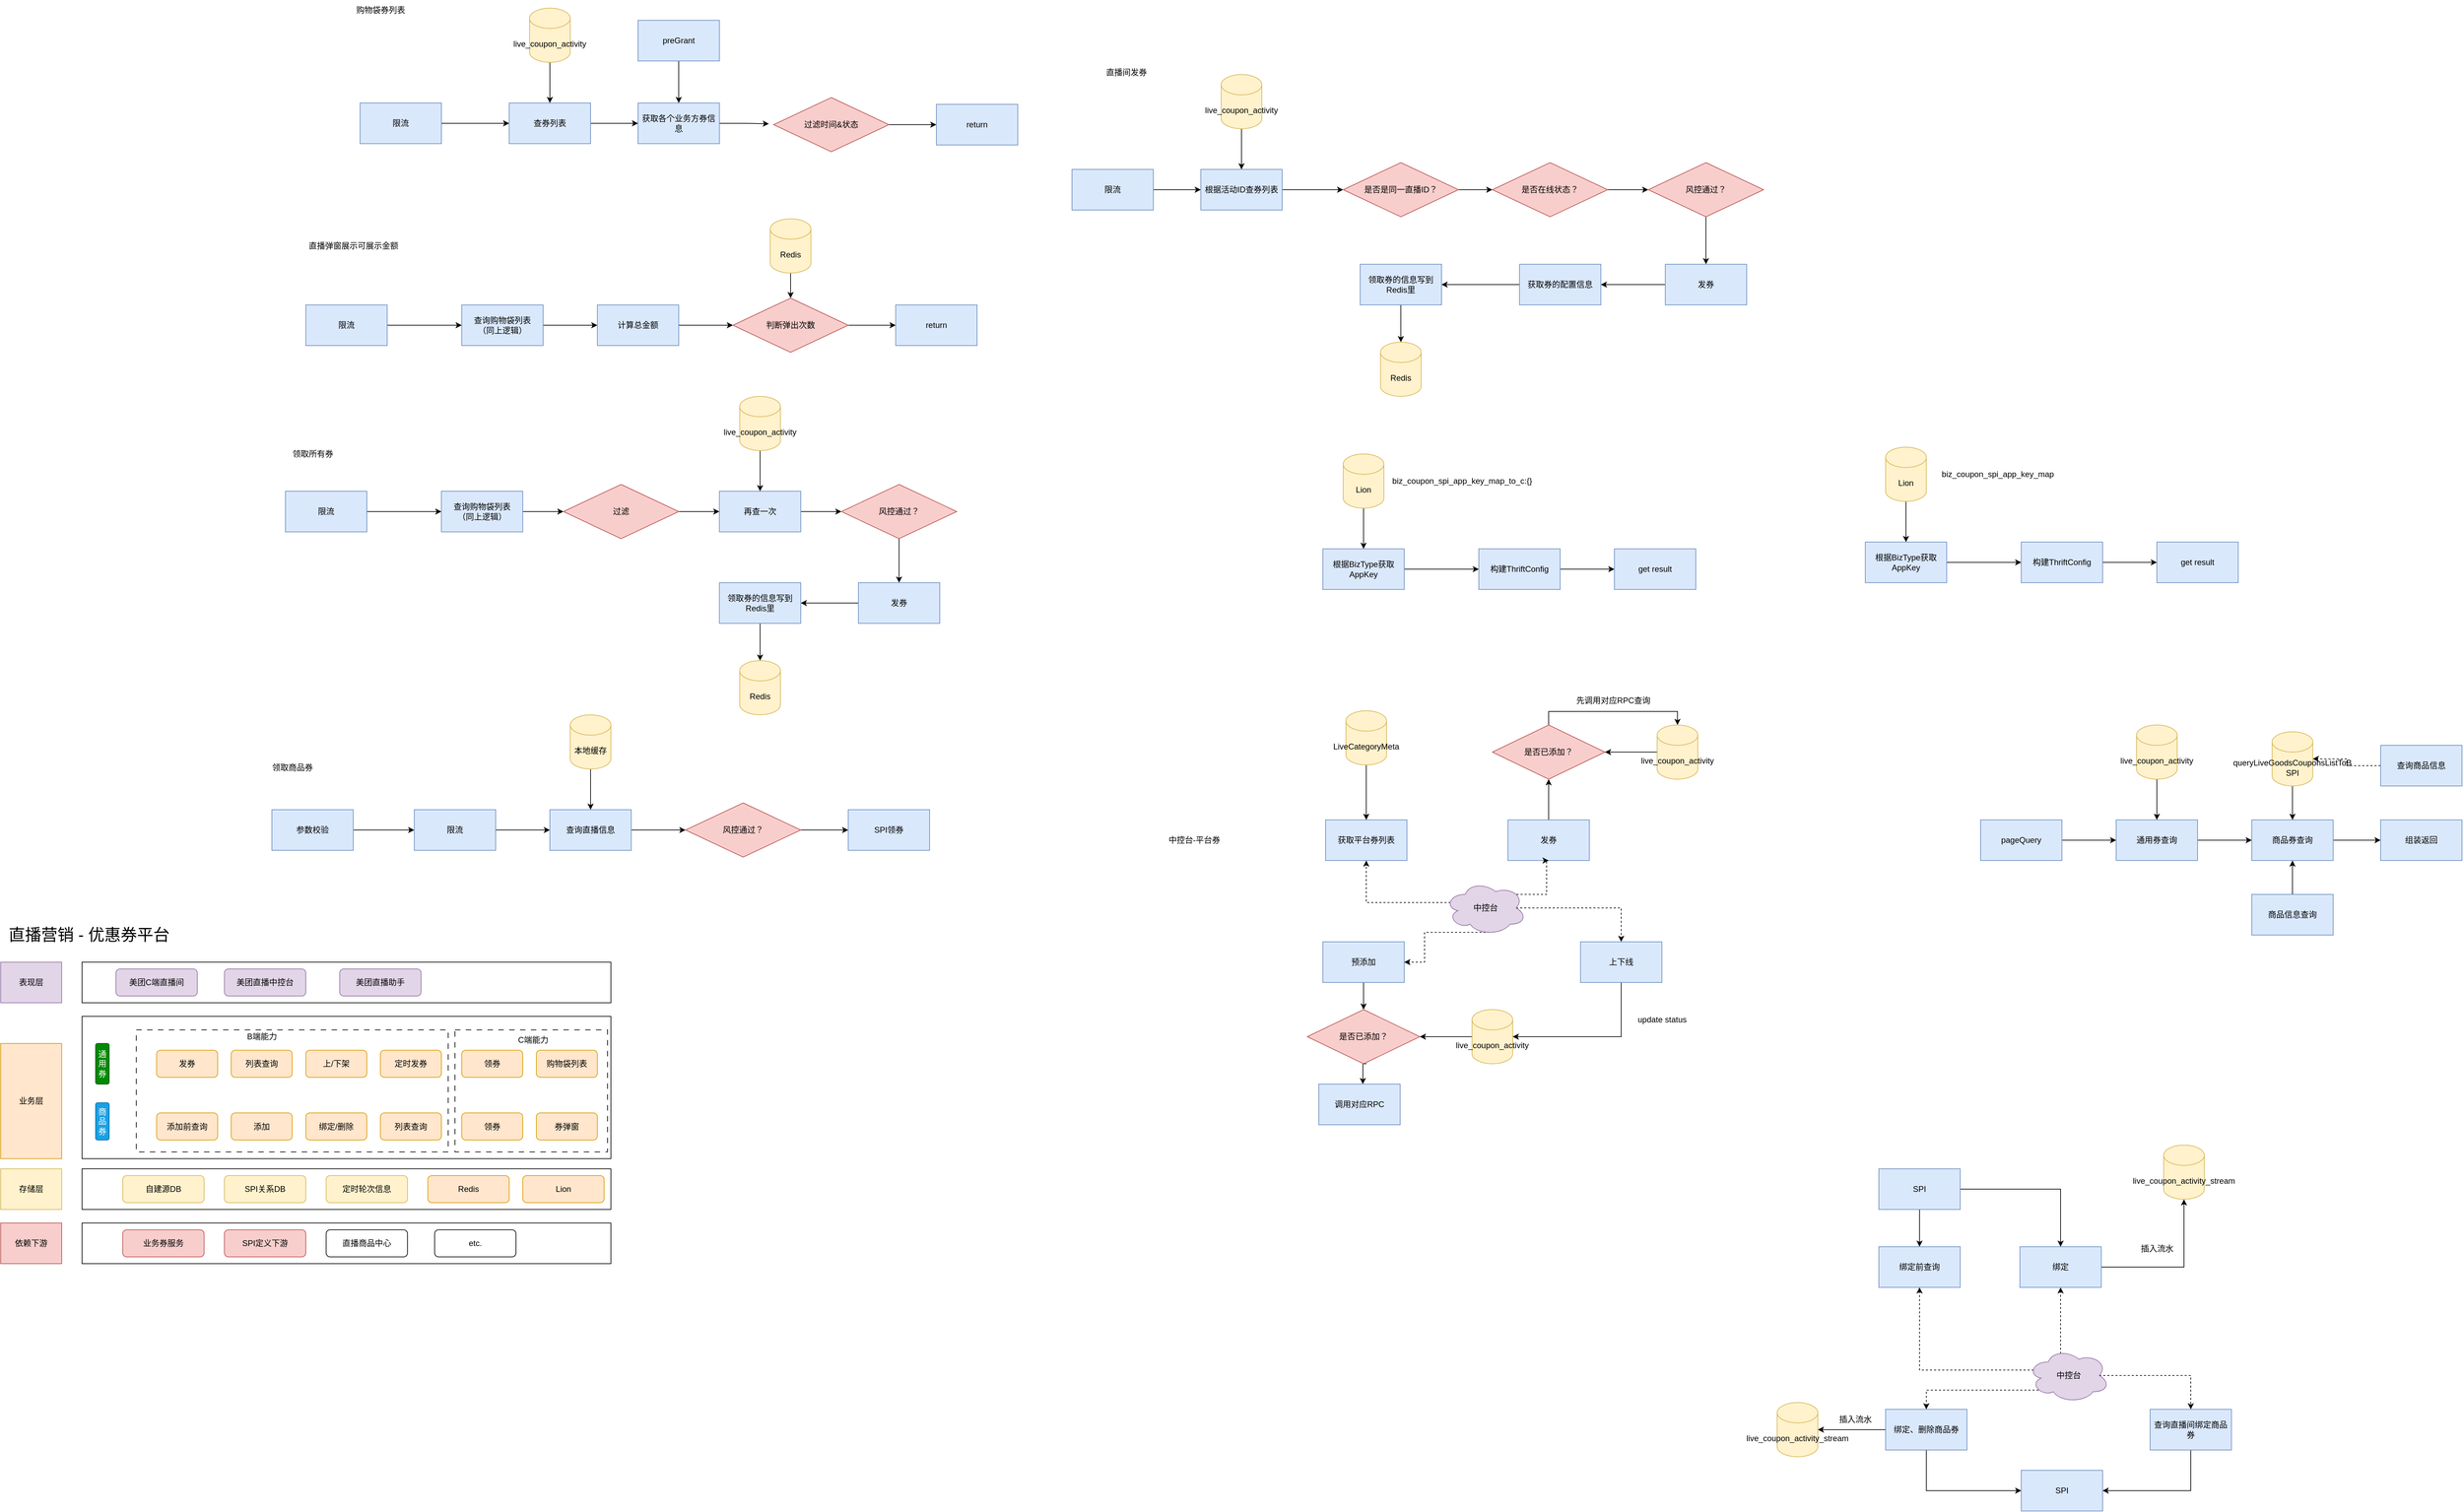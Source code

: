 <mxfile version="21.7.5" type="github">
  <diagram name="第 1 页" id="zgr502I-thZL9eDrCSQo">
    <mxGraphModel dx="3306" dy="830" grid="1" gridSize="10" guides="1" tooltips="1" connect="1" arrows="1" fold="1" page="0" pageScale="1" pageWidth="827" pageHeight="1169" math="0" shadow="0">
      <root>
        <mxCell id="0" />
        <mxCell id="1" parent="0" />
        <mxCell id="zJy86OhnqWDiOwuOmrXa-5" style="edgeStyle=orthogonalEdgeStyle;rounded=0;orthogonalLoop=1;jettySize=auto;html=1;exitX=1;exitY=0.5;exitDx=0;exitDy=0;entryX=0;entryY=0.5;entryDx=0;entryDy=0;" parent="1" source="zJy86OhnqWDiOwuOmrXa-1" target="zJy86OhnqWDiOwuOmrXa-3" edge="1">
          <mxGeometry relative="1" as="geometry" />
        </mxCell>
        <mxCell id="zJy86OhnqWDiOwuOmrXa-1" value="根据活动ID查券列表" style="rounded=0;whiteSpace=wrap;html=1;fillColor=#dae8fc;strokeColor=#6c8ebf;" parent="1" vertex="1">
          <mxGeometry x="110" y="290" width="120" height="60" as="geometry" />
        </mxCell>
        <mxCell id="zJy86OhnqWDiOwuOmrXa-2" value="直播间发券" style="text;html=1;align=center;verticalAlign=middle;resizable=0;points=[];autosize=1;strokeColor=none;fillColor=none;" parent="1" vertex="1">
          <mxGeometry x="-40" y="132" width="80" height="30" as="geometry" />
        </mxCell>
        <mxCell id="zJy86OhnqWDiOwuOmrXa-6" style="edgeStyle=orthogonalEdgeStyle;rounded=0;orthogonalLoop=1;jettySize=auto;html=1;exitX=1;exitY=0.5;exitDx=0;exitDy=0;entryX=0;entryY=0.5;entryDx=0;entryDy=0;" parent="1" source="zJy86OhnqWDiOwuOmrXa-3" target="zJy86OhnqWDiOwuOmrXa-4" edge="1">
          <mxGeometry relative="1" as="geometry" />
        </mxCell>
        <mxCell id="zJy86OhnqWDiOwuOmrXa-3" value="是否是同一直播ID？" style="rhombus;whiteSpace=wrap;html=1;fillColor=#f8cecc;strokeColor=#b85450;" parent="1" vertex="1">
          <mxGeometry x="320" y="280" width="170" height="80" as="geometry" />
        </mxCell>
        <mxCell id="zJy86OhnqWDiOwuOmrXa-8" style="edgeStyle=orthogonalEdgeStyle;rounded=0;orthogonalLoop=1;jettySize=auto;html=1;exitX=1;exitY=0.5;exitDx=0;exitDy=0;entryX=0;entryY=0.5;entryDx=0;entryDy=0;" parent="1" source="zJy86OhnqWDiOwuOmrXa-4" target="zJy86OhnqWDiOwuOmrXa-7" edge="1">
          <mxGeometry relative="1" as="geometry" />
        </mxCell>
        <mxCell id="zJy86OhnqWDiOwuOmrXa-4" value="是否在线状态？" style="rhombus;whiteSpace=wrap;html=1;fillColor=#f8cecc;strokeColor=#b85450;" parent="1" vertex="1">
          <mxGeometry x="540" y="280" width="170" height="80" as="geometry" />
        </mxCell>
        <mxCell id="zJy86OhnqWDiOwuOmrXa-13" style="edgeStyle=orthogonalEdgeStyle;rounded=0;orthogonalLoop=1;jettySize=auto;html=1;exitX=0.5;exitY=1;exitDx=0;exitDy=0;entryX=0.5;entryY=0;entryDx=0;entryDy=0;" parent="1" source="zJy86OhnqWDiOwuOmrXa-7" target="zJy86OhnqWDiOwuOmrXa-11" edge="1">
          <mxGeometry relative="1" as="geometry" />
        </mxCell>
        <mxCell id="zJy86OhnqWDiOwuOmrXa-7" value="风控通过？" style="rhombus;whiteSpace=wrap;html=1;fillColor=#f8cecc;strokeColor=#b85450;" parent="1" vertex="1">
          <mxGeometry x="770" y="280" width="170" height="80" as="geometry" />
        </mxCell>
        <mxCell id="zJy86OhnqWDiOwuOmrXa-10" style="edgeStyle=orthogonalEdgeStyle;rounded=0;orthogonalLoop=1;jettySize=auto;html=1;exitX=0.5;exitY=1;exitDx=0;exitDy=0;exitPerimeter=0;entryX=0.5;entryY=0;entryDx=0;entryDy=0;" parent="1" source="zJy86OhnqWDiOwuOmrXa-9" target="zJy86OhnqWDiOwuOmrXa-1" edge="1">
          <mxGeometry relative="1" as="geometry" />
        </mxCell>
        <mxCell id="zJy86OhnqWDiOwuOmrXa-9" value="live_coupon_activity" style="shape=cylinder3;whiteSpace=wrap;html=1;boundedLbl=1;backgroundOutline=1;size=15;fillColor=#fff2cc;strokeColor=#d6b656;" parent="1" vertex="1">
          <mxGeometry x="140" y="150" width="60" height="80" as="geometry" />
        </mxCell>
        <mxCell id="zJy86OhnqWDiOwuOmrXa-14" style="edgeStyle=orthogonalEdgeStyle;rounded=0;orthogonalLoop=1;jettySize=auto;html=1;exitX=0;exitY=0.5;exitDx=0;exitDy=0;entryX=1;entryY=0.5;entryDx=0;entryDy=0;" parent="1" source="zJy86OhnqWDiOwuOmrXa-11" target="zJy86OhnqWDiOwuOmrXa-12" edge="1">
          <mxGeometry relative="1" as="geometry" />
        </mxCell>
        <mxCell id="zJy86OhnqWDiOwuOmrXa-11" value="发券" style="rounded=0;whiteSpace=wrap;html=1;fillColor=#dae8fc;strokeColor=#6c8ebf;" parent="1" vertex="1">
          <mxGeometry x="795" y="430" width="120" height="60" as="geometry" />
        </mxCell>
        <mxCell id="zJy86OhnqWDiOwuOmrXa-18" style="edgeStyle=orthogonalEdgeStyle;rounded=0;orthogonalLoop=1;jettySize=auto;html=1;exitX=0;exitY=0.5;exitDx=0;exitDy=0;entryX=1;entryY=0.5;entryDx=0;entryDy=0;" parent="1" source="zJy86OhnqWDiOwuOmrXa-12" target="zJy86OhnqWDiOwuOmrXa-15" edge="1">
          <mxGeometry relative="1" as="geometry" />
        </mxCell>
        <mxCell id="zJy86OhnqWDiOwuOmrXa-12" value="获取券的配置信息" style="rounded=0;whiteSpace=wrap;html=1;fillColor=#dae8fc;strokeColor=#6c8ebf;" parent="1" vertex="1">
          <mxGeometry x="580" y="430" width="120" height="60" as="geometry" />
        </mxCell>
        <mxCell id="zJy86OhnqWDiOwuOmrXa-17" style="edgeStyle=orthogonalEdgeStyle;rounded=0;orthogonalLoop=1;jettySize=auto;html=1;exitX=0.5;exitY=1;exitDx=0;exitDy=0;entryX=0.5;entryY=0;entryDx=0;entryDy=0;entryPerimeter=0;" parent="1" source="zJy86OhnqWDiOwuOmrXa-15" target="zJy86OhnqWDiOwuOmrXa-16" edge="1">
          <mxGeometry relative="1" as="geometry" />
        </mxCell>
        <mxCell id="zJy86OhnqWDiOwuOmrXa-15" value="领取券的信息写到Redis里" style="rounded=0;whiteSpace=wrap;html=1;fillColor=#dae8fc;strokeColor=#6c8ebf;" parent="1" vertex="1">
          <mxGeometry x="345" y="430" width="120" height="60" as="geometry" />
        </mxCell>
        <mxCell id="zJy86OhnqWDiOwuOmrXa-16" value="Redis" style="shape=cylinder3;whiteSpace=wrap;html=1;boundedLbl=1;backgroundOutline=1;size=15;fillColor=#fff2cc;strokeColor=#d6b656;" parent="1" vertex="1">
          <mxGeometry x="375" y="545" width="60" height="80" as="geometry" />
        </mxCell>
        <mxCell id="P3cI4czv0VAM7IYChO-c-7" style="edgeStyle=orthogonalEdgeStyle;rounded=0;orthogonalLoop=1;jettySize=auto;html=1;exitX=1;exitY=0.5;exitDx=0;exitDy=0;entryX=0;entryY=0.5;entryDx=0;entryDy=0;" parent="1" source="P3cI4czv0VAM7IYChO-c-1" target="P3cI4czv0VAM7IYChO-c-6" edge="1">
          <mxGeometry relative="1" as="geometry" />
        </mxCell>
        <mxCell id="P3cI4czv0VAM7IYChO-c-1" value="根据BizType获取AppKey" style="rounded=0;whiteSpace=wrap;html=1;fillColor=#dae8fc;strokeColor=#6c8ebf;" parent="1" vertex="1">
          <mxGeometry x="290" y="850" width="120" height="60" as="geometry" />
        </mxCell>
        <mxCell id="P3cI4czv0VAM7IYChO-c-5" style="edgeStyle=orthogonalEdgeStyle;rounded=0;orthogonalLoop=1;jettySize=auto;html=1;exitX=0.5;exitY=1;exitDx=0;exitDy=0;exitPerimeter=0;entryX=0.5;entryY=0;entryDx=0;entryDy=0;" parent="1" source="P3cI4czv0VAM7IYChO-c-2" target="P3cI4czv0VAM7IYChO-c-1" edge="1">
          <mxGeometry relative="1" as="geometry" />
        </mxCell>
        <mxCell id="P3cI4czv0VAM7IYChO-c-2" value="Lion" style="shape=cylinder3;whiteSpace=wrap;html=1;boundedLbl=1;backgroundOutline=1;size=15;fillColor=#fff2cc;strokeColor=#d6b656;" parent="1" vertex="1">
          <mxGeometry x="320" y="710" width="60" height="80" as="geometry" />
        </mxCell>
        <mxCell id="P3cI4czv0VAM7IYChO-c-4" value="biz_coupon_spi_app_key_map_to_c:{}" style="text;html=1;align=center;verticalAlign=middle;resizable=0;points=[];autosize=1;strokeColor=none;fillColor=none;" parent="1" vertex="1">
          <mxGeometry x="380" y="735" width="230" height="30" as="geometry" />
        </mxCell>
        <mxCell id="P3cI4czv0VAM7IYChO-c-9" style="edgeStyle=orthogonalEdgeStyle;rounded=0;orthogonalLoop=1;jettySize=auto;html=1;exitX=1;exitY=0.5;exitDx=0;exitDy=0;entryX=0;entryY=0.5;entryDx=0;entryDy=0;" parent="1" source="P3cI4czv0VAM7IYChO-c-6" target="P3cI4czv0VAM7IYChO-c-8" edge="1">
          <mxGeometry relative="1" as="geometry" />
        </mxCell>
        <mxCell id="P3cI4czv0VAM7IYChO-c-6" value="构建ThriftConfig" style="rounded=0;whiteSpace=wrap;html=1;fillColor=#dae8fc;strokeColor=#6c8ebf;" parent="1" vertex="1">
          <mxGeometry x="520" y="850" width="120" height="60" as="geometry" />
        </mxCell>
        <mxCell id="P3cI4czv0VAM7IYChO-c-8" value="get result" style="rounded=0;whiteSpace=wrap;html=1;fillColor=#dae8fc;strokeColor=#6c8ebf;" parent="1" vertex="1">
          <mxGeometry x="720" y="850" width="120" height="60" as="geometry" />
        </mxCell>
        <mxCell id="P3cI4czv0VAM7IYChO-c-10" style="edgeStyle=orthogonalEdgeStyle;rounded=0;orthogonalLoop=1;jettySize=auto;html=1;exitX=1;exitY=0.5;exitDx=0;exitDy=0;entryX=0;entryY=0.5;entryDx=0;entryDy=0;" parent="1" source="P3cI4czv0VAM7IYChO-c-11" target="P3cI4czv0VAM7IYChO-c-16" edge="1">
          <mxGeometry relative="1" as="geometry" />
        </mxCell>
        <mxCell id="P3cI4czv0VAM7IYChO-c-11" value="根据BizType获取AppKey" style="rounded=0;whiteSpace=wrap;html=1;fillColor=#dae8fc;strokeColor=#6c8ebf;" parent="1" vertex="1">
          <mxGeometry x="1090" y="840" width="120" height="60" as="geometry" />
        </mxCell>
        <mxCell id="P3cI4czv0VAM7IYChO-c-12" style="edgeStyle=orthogonalEdgeStyle;rounded=0;orthogonalLoop=1;jettySize=auto;html=1;exitX=0.5;exitY=1;exitDx=0;exitDy=0;exitPerimeter=0;entryX=0.5;entryY=0;entryDx=0;entryDy=0;" parent="1" source="P3cI4czv0VAM7IYChO-c-13" target="P3cI4czv0VAM7IYChO-c-11" edge="1">
          <mxGeometry relative="1" as="geometry" />
        </mxCell>
        <mxCell id="P3cI4czv0VAM7IYChO-c-13" value="Lion" style="shape=cylinder3;whiteSpace=wrap;html=1;boundedLbl=1;backgroundOutline=1;size=15;fillColor=#fff2cc;strokeColor=#d6b656;" parent="1" vertex="1">
          <mxGeometry x="1120" y="700" width="60" height="80" as="geometry" />
        </mxCell>
        <mxCell id="P3cI4czv0VAM7IYChO-c-14" value="biz_coupon_spi_app_key_map" style="text;html=1;align=center;verticalAlign=middle;resizable=0;points=[];autosize=1;strokeColor=none;fillColor=none;" parent="1" vertex="1">
          <mxGeometry x="1190" y="725" width="190" height="30" as="geometry" />
        </mxCell>
        <mxCell id="P3cI4czv0VAM7IYChO-c-15" style="edgeStyle=orthogonalEdgeStyle;rounded=0;orthogonalLoop=1;jettySize=auto;html=1;exitX=1;exitY=0.5;exitDx=0;exitDy=0;entryX=0;entryY=0.5;entryDx=0;entryDy=0;" parent="1" source="P3cI4czv0VAM7IYChO-c-16" target="P3cI4czv0VAM7IYChO-c-17" edge="1">
          <mxGeometry relative="1" as="geometry" />
        </mxCell>
        <mxCell id="P3cI4czv0VAM7IYChO-c-16" value="构建ThriftConfig" style="rounded=0;whiteSpace=wrap;html=1;fillColor=#dae8fc;strokeColor=#6c8ebf;" parent="1" vertex="1">
          <mxGeometry x="1320" y="840" width="120" height="60" as="geometry" />
        </mxCell>
        <mxCell id="P3cI4czv0VAM7IYChO-c-17" value="get result" style="rounded=0;whiteSpace=wrap;html=1;fillColor=#dae8fc;strokeColor=#6c8ebf;" parent="1" vertex="1">
          <mxGeometry x="1520" y="840" width="120" height="60" as="geometry" />
        </mxCell>
        <mxCell id="P3cI4czv0VAM7IYChO-c-18" value="中控台-平台券" style="text;html=1;align=center;verticalAlign=middle;resizable=0;points=[];autosize=1;strokeColor=none;fillColor=none;" parent="1" vertex="1">
          <mxGeometry x="50" y="1265" width="100" height="30" as="geometry" />
        </mxCell>
        <mxCell id="P3cI4czv0VAM7IYChO-c-19" value="获取平台券列表" style="rounded=0;whiteSpace=wrap;html=1;fillColor=#dae8fc;strokeColor=#6c8ebf;" parent="1" vertex="1">
          <mxGeometry x="294" y="1250" width="120" height="60" as="geometry" />
        </mxCell>
        <mxCell id="P3cI4czv0VAM7IYChO-c-21" style="edgeStyle=orthogonalEdgeStyle;rounded=0;orthogonalLoop=1;jettySize=auto;html=1;exitX=0.5;exitY=1;exitDx=0;exitDy=0;exitPerimeter=0;entryX=0.5;entryY=0;entryDx=0;entryDy=0;" parent="1" source="P3cI4czv0VAM7IYChO-c-20" target="P3cI4czv0VAM7IYChO-c-19" edge="1">
          <mxGeometry relative="1" as="geometry" />
        </mxCell>
        <mxCell id="P3cI4czv0VAM7IYChO-c-20" value="LiveCategoryMeta" style="shape=cylinder3;whiteSpace=wrap;html=1;boundedLbl=1;backgroundOutline=1;size=15;fillColor=#fff2cc;strokeColor=#d6b656;" parent="1" vertex="1">
          <mxGeometry x="324" y="1089" width="60" height="80" as="geometry" />
        </mxCell>
        <mxCell id="P3cI4czv0VAM7IYChO-c-26" style="edgeStyle=orthogonalEdgeStyle;rounded=0;orthogonalLoop=1;jettySize=auto;html=1;exitX=0.5;exitY=1;exitDx=0;exitDy=0;entryX=0.5;entryY=0;entryDx=0;entryDy=0;" parent="1" source="P3cI4czv0VAM7IYChO-c-22" target="P3cI4czv0VAM7IYChO-c-25" edge="1">
          <mxGeometry relative="1" as="geometry" />
        </mxCell>
        <mxCell id="P3cI4czv0VAM7IYChO-c-22" value="预添加" style="rounded=0;whiteSpace=wrap;html=1;fillColor=#dae8fc;strokeColor=#6c8ebf;" parent="1" vertex="1">
          <mxGeometry x="290" y="1430" width="120" height="60" as="geometry" />
        </mxCell>
        <mxCell id="P3cI4czv0VAM7IYChO-c-27" style="edgeStyle=orthogonalEdgeStyle;rounded=0;orthogonalLoop=1;jettySize=auto;html=1;exitX=0.5;exitY=1;exitDx=0;exitDy=0;entryX=0.5;entryY=0;entryDx=0;entryDy=0;entryPerimeter=0;" parent="1" edge="1">
          <mxGeometry relative="1" as="geometry">
            <mxPoint x="354" y="1610" as="sourcePoint" />
            <mxPoint x="349" y="1640" as="targetPoint" />
          </mxGeometry>
        </mxCell>
        <mxCell id="P3cI4czv0VAM7IYChO-c-25" value="是否已添加？" style="rhombus;whiteSpace=wrap;html=1;fillColor=#f8cecc;strokeColor=#b85450;" parent="1" vertex="1">
          <mxGeometry x="267" y="1530" width="166" height="80" as="geometry" />
        </mxCell>
        <mxCell id="P3cI4czv0VAM7IYChO-c-29" style="edgeStyle=orthogonalEdgeStyle;rounded=0;orthogonalLoop=1;jettySize=auto;html=1;exitX=0;exitY=0.5;exitDx=0;exitDy=0;exitPerimeter=0;entryX=1;entryY=0.5;entryDx=0;entryDy=0;" parent="1" source="P3cI4czv0VAM7IYChO-c-28" target="P3cI4czv0VAM7IYChO-c-25" edge="1">
          <mxGeometry relative="1" as="geometry" />
        </mxCell>
        <mxCell id="P3cI4czv0VAM7IYChO-c-28" value="live_coupon_activity" style="shape=cylinder3;whiteSpace=wrap;html=1;boundedLbl=1;backgroundOutline=1;size=15;fillColor=#fff2cc;strokeColor=#d6b656;" parent="1" vertex="1">
          <mxGeometry x="510" y="1530" width="60" height="80" as="geometry" />
        </mxCell>
        <mxCell id="P3cI4czv0VAM7IYChO-c-30" value="调用对应RPC" style="rounded=0;whiteSpace=wrap;html=1;fillColor=#dae8fc;strokeColor=#6c8ebf;" parent="1" vertex="1">
          <mxGeometry x="284" y="1640" width="120" height="60" as="geometry" />
        </mxCell>
        <mxCell id="P3cI4czv0VAM7IYChO-c-35" style="edgeStyle=orthogonalEdgeStyle;rounded=0;orthogonalLoop=1;jettySize=auto;html=1;exitX=0.5;exitY=0;exitDx=0;exitDy=0;entryX=0.5;entryY=1;entryDx=0;entryDy=0;" parent="1" source="P3cI4czv0VAM7IYChO-c-31" target="P3cI4czv0VAM7IYChO-c-32" edge="1">
          <mxGeometry relative="1" as="geometry" />
        </mxCell>
        <mxCell id="P3cI4czv0VAM7IYChO-c-31" value="发券" style="rounded=0;whiteSpace=wrap;html=1;fillColor=#dae8fc;strokeColor=#6c8ebf;" parent="1" vertex="1">
          <mxGeometry x="563" y="1250" width="120" height="60" as="geometry" />
        </mxCell>
        <mxCell id="P3cI4czv0VAM7IYChO-c-36" style="edgeStyle=orthogonalEdgeStyle;rounded=0;orthogonalLoop=1;jettySize=auto;html=1;exitX=0.5;exitY=0;exitDx=0;exitDy=0;entryX=0.5;entryY=0;entryDx=0;entryDy=0;entryPerimeter=0;" parent="1" source="P3cI4czv0VAM7IYChO-c-32" target="P3cI4czv0VAM7IYChO-c-33" edge="1">
          <mxGeometry relative="1" as="geometry" />
        </mxCell>
        <mxCell id="P3cI4czv0VAM7IYChO-c-32" value="是否已添加？" style="rhombus;whiteSpace=wrap;html=1;fillColor=#f8cecc;strokeColor=#b85450;" parent="1" vertex="1">
          <mxGeometry x="540" y="1110" width="166" height="80" as="geometry" />
        </mxCell>
        <mxCell id="P3cI4czv0VAM7IYChO-c-34" style="edgeStyle=orthogonalEdgeStyle;rounded=0;orthogonalLoop=1;jettySize=auto;html=1;exitX=0;exitY=0.5;exitDx=0;exitDy=0;exitPerimeter=0;entryX=1;entryY=0.5;entryDx=0;entryDy=0;" parent="1" source="P3cI4czv0VAM7IYChO-c-33" target="P3cI4czv0VAM7IYChO-c-32" edge="1">
          <mxGeometry relative="1" as="geometry">
            <mxPoint x="723" y="1150" as="targetPoint" />
          </mxGeometry>
        </mxCell>
        <mxCell id="P3cI4czv0VAM7IYChO-c-33" value="live_coupon_activity" style="shape=cylinder3;whiteSpace=wrap;html=1;boundedLbl=1;backgroundOutline=1;size=15;fillColor=#fff2cc;strokeColor=#d6b656;" parent="1" vertex="1">
          <mxGeometry x="783" y="1110" width="60" height="80" as="geometry" />
        </mxCell>
        <mxCell id="P3cI4czv0VAM7IYChO-c-37" value="先调用对应RPC查询" style="text;html=1;align=center;verticalAlign=middle;resizable=0;points=[];autosize=1;strokeColor=none;fillColor=none;" parent="1" vertex="1">
          <mxGeometry x="653" y="1059" width="130" height="30" as="geometry" />
        </mxCell>
        <mxCell id="P3cI4czv0VAM7IYChO-c-39" style="edgeStyle=orthogonalEdgeStyle;rounded=0;orthogonalLoop=1;jettySize=auto;html=1;exitX=0.5;exitY=1;exitDx=0;exitDy=0;entryX=1;entryY=0.5;entryDx=0;entryDy=0;entryPerimeter=0;" parent="1" source="P3cI4czv0VAM7IYChO-c-38" target="P3cI4czv0VAM7IYChO-c-28" edge="1">
          <mxGeometry relative="1" as="geometry" />
        </mxCell>
        <mxCell id="P3cI4czv0VAM7IYChO-c-38" value="上下线" style="rounded=0;whiteSpace=wrap;html=1;fillColor=#dae8fc;strokeColor=#6c8ebf;" parent="1" vertex="1">
          <mxGeometry x="670" y="1430" width="120" height="60" as="geometry" />
        </mxCell>
        <mxCell id="P3cI4czv0VAM7IYChO-c-40" value="update status" style="text;html=1;align=center;verticalAlign=middle;resizable=0;points=[];autosize=1;strokeColor=none;fillColor=none;" parent="1" vertex="1">
          <mxGeometry x="740" y="1530" width="100" height="30" as="geometry" />
        </mxCell>
        <mxCell id="P3cI4czv0VAM7IYChO-c-43" style="edgeStyle=orthogonalEdgeStyle;rounded=0;orthogonalLoop=1;jettySize=auto;html=1;exitX=0.07;exitY=0.4;exitDx=0;exitDy=0;exitPerimeter=0;entryX=0.5;entryY=1;entryDx=0;entryDy=0;dashed=1;" parent="1" source="P3cI4czv0VAM7IYChO-c-42" target="P3cI4czv0VAM7IYChO-c-19" edge="1">
          <mxGeometry relative="1" as="geometry" />
        </mxCell>
        <mxCell id="P3cI4czv0VAM7IYChO-c-44" style="edgeStyle=orthogonalEdgeStyle;rounded=0;orthogonalLoop=1;jettySize=auto;html=1;exitX=0.55;exitY=0.95;exitDx=0;exitDy=0;exitPerimeter=0;entryX=1;entryY=0.5;entryDx=0;entryDy=0;dashed=1;" parent="1" source="P3cI4czv0VAM7IYChO-c-42" target="P3cI4czv0VAM7IYChO-c-22" edge="1">
          <mxGeometry relative="1" as="geometry" />
        </mxCell>
        <mxCell id="P3cI4czv0VAM7IYChO-c-45" style="edgeStyle=orthogonalEdgeStyle;rounded=0;orthogonalLoop=1;jettySize=auto;html=1;exitX=0.88;exitY=0.25;exitDx=0;exitDy=0;exitPerimeter=0;dashed=1;entryX=0.5;entryY=1;entryDx=0;entryDy=0;" parent="1" source="P3cI4czv0VAM7IYChO-c-42" target="P3cI4czv0VAM7IYChO-c-31" edge="1">
          <mxGeometry relative="1" as="geometry">
            <mxPoint x="610" y="1320" as="targetPoint" />
            <Array as="points">
              <mxPoint x="620" y="1360" />
              <mxPoint x="620" y="1310" />
            </Array>
          </mxGeometry>
        </mxCell>
        <mxCell id="P3cI4czv0VAM7IYChO-c-46" style="edgeStyle=orthogonalEdgeStyle;rounded=0;orthogonalLoop=1;jettySize=auto;html=1;exitX=0.875;exitY=0.5;exitDx=0;exitDy=0;exitPerimeter=0;entryX=0.5;entryY=0;entryDx=0;entryDy=0;dashed=1;" parent="1" source="P3cI4czv0VAM7IYChO-c-42" target="P3cI4czv0VAM7IYChO-c-38" edge="1">
          <mxGeometry relative="1" as="geometry" />
        </mxCell>
        <mxCell id="P3cI4czv0VAM7IYChO-c-42" value="中控台" style="ellipse;shape=cloud;whiteSpace=wrap;html=1;fillColor=#e1d5e7;strokeColor=#9673a6;" parent="1" vertex="1">
          <mxGeometry x="470" y="1340" width="120" height="80" as="geometry" />
        </mxCell>
        <mxCell id="P3cI4czv0VAM7IYChO-c-51" style="edgeStyle=orthogonalEdgeStyle;rounded=0;orthogonalLoop=1;jettySize=auto;html=1;exitX=1;exitY=0.5;exitDx=0;exitDy=0;entryX=0;entryY=0.5;entryDx=0;entryDy=0;" parent="1" source="P3cI4czv0VAM7IYChO-c-47" target="P3cI4czv0VAM7IYChO-c-48" edge="1">
          <mxGeometry relative="1" as="geometry" />
        </mxCell>
        <mxCell id="P3cI4czv0VAM7IYChO-c-47" value="pageQuery" style="rounded=0;whiteSpace=wrap;html=1;fillColor=#dae8fc;strokeColor=#6c8ebf;" parent="1" vertex="1">
          <mxGeometry x="1260" y="1250" width="120" height="60" as="geometry" />
        </mxCell>
        <mxCell id="P3cI4czv0VAM7IYChO-c-53" style="edgeStyle=orthogonalEdgeStyle;rounded=0;orthogonalLoop=1;jettySize=auto;html=1;exitX=1;exitY=0.5;exitDx=0;exitDy=0;entryX=0;entryY=0.5;entryDx=0;entryDy=0;" parent="1" source="P3cI4czv0VAM7IYChO-c-48" target="P3cI4czv0VAM7IYChO-c-52" edge="1">
          <mxGeometry relative="1" as="geometry" />
        </mxCell>
        <mxCell id="P3cI4czv0VAM7IYChO-c-48" value="通用券查询" style="rounded=0;whiteSpace=wrap;html=1;fillColor=#dae8fc;strokeColor=#6c8ebf;" parent="1" vertex="1">
          <mxGeometry x="1460" y="1250" width="120" height="60" as="geometry" />
        </mxCell>
        <mxCell id="P3cI4czv0VAM7IYChO-c-50" style="edgeStyle=orthogonalEdgeStyle;rounded=0;orthogonalLoop=1;jettySize=auto;html=1;exitX=0.5;exitY=1;exitDx=0;exitDy=0;exitPerimeter=0;entryX=0.5;entryY=0;entryDx=0;entryDy=0;" parent="1" source="P3cI4czv0VAM7IYChO-c-49" target="P3cI4czv0VAM7IYChO-c-48" edge="1">
          <mxGeometry relative="1" as="geometry" />
        </mxCell>
        <mxCell id="P3cI4czv0VAM7IYChO-c-49" value="live_coupon_activity" style="shape=cylinder3;whiteSpace=wrap;html=1;boundedLbl=1;backgroundOutline=1;size=15;fillColor=#fff2cc;strokeColor=#d6b656;" parent="1" vertex="1">
          <mxGeometry x="1490" y="1110" width="60" height="80" as="geometry" />
        </mxCell>
        <mxCell id="P3cI4czv0VAM7IYChO-c-57" style="edgeStyle=orthogonalEdgeStyle;rounded=0;orthogonalLoop=1;jettySize=auto;html=1;exitX=1;exitY=0.5;exitDx=0;exitDy=0;entryX=0;entryY=0.5;entryDx=0;entryDy=0;" parent="1" source="P3cI4czv0VAM7IYChO-c-52" target="P3cI4czv0VAM7IYChO-c-56" edge="1">
          <mxGeometry relative="1" as="geometry" />
        </mxCell>
        <mxCell id="P3cI4czv0VAM7IYChO-c-52" value="商品券查询" style="rounded=0;whiteSpace=wrap;html=1;fillColor=#dae8fc;strokeColor=#6c8ebf;" parent="1" vertex="1">
          <mxGeometry x="1660" y="1250" width="120" height="60" as="geometry" />
        </mxCell>
        <mxCell id="P3cI4czv0VAM7IYChO-c-55" style="edgeStyle=orthogonalEdgeStyle;rounded=0;orthogonalLoop=1;jettySize=auto;html=1;exitX=0.5;exitY=1;exitDx=0;exitDy=0;exitPerimeter=0;entryX=0.5;entryY=0;entryDx=0;entryDy=0;" parent="1" source="P3cI4czv0VAM7IYChO-c-54" target="P3cI4czv0VAM7IYChO-c-52" edge="1">
          <mxGeometry relative="1" as="geometry" />
        </mxCell>
        <mxCell id="P3cI4czv0VAM7IYChO-c-54" value="queryLiveGoodsCouponsListToB&lt;br&gt;SPI" style="shape=cylinder3;whiteSpace=wrap;html=1;boundedLbl=1;backgroundOutline=1;size=15;fillColor=#fff2cc;strokeColor=#d6b656;" parent="1" vertex="1">
          <mxGeometry x="1690" y="1120" width="60" height="80" as="geometry" />
        </mxCell>
        <mxCell id="P3cI4czv0VAM7IYChO-c-56" value="组装返回" style="rounded=0;whiteSpace=wrap;html=1;fillColor=#dae8fc;strokeColor=#6c8ebf;" parent="1" vertex="1">
          <mxGeometry x="1850" y="1250" width="120" height="60" as="geometry" />
        </mxCell>
        <mxCell id="P3cI4czv0VAM7IYChO-c-59" style="edgeStyle=orthogonalEdgeStyle;rounded=0;orthogonalLoop=1;jettySize=auto;html=1;exitX=0.5;exitY=0;exitDx=0;exitDy=0;entryX=0.5;entryY=1;entryDx=0;entryDy=0;" parent="1" source="P3cI4czv0VAM7IYChO-c-58" target="P3cI4czv0VAM7IYChO-c-52" edge="1">
          <mxGeometry relative="1" as="geometry" />
        </mxCell>
        <mxCell id="P3cI4czv0VAM7IYChO-c-58" value="商品信息查询" style="rounded=0;whiteSpace=wrap;html=1;fillColor=#dae8fc;strokeColor=#6c8ebf;" parent="1" vertex="1">
          <mxGeometry x="1660" y="1360" width="120" height="60" as="geometry" />
        </mxCell>
        <mxCell id="P3cI4czv0VAM7IYChO-c-78" style="edgeStyle=orthogonalEdgeStyle;rounded=0;orthogonalLoop=1;jettySize=auto;html=1;exitX=0.07;exitY=0.4;exitDx=0;exitDy=0;exitPerimeter=0;entryX=0.5;entryY=1;entryDx=0;entryDy=0;dashed=1;" parent="1" source="P3cI4czv0VAM7IYChO-c-60" target="P3cI4czv0VAM7IYChO-c-61" edge="1">
          <mxGeometry relative="1" as="geometry" />
        </mxCell>
        <mxCell id="P3cI4czv0VAM7IYChO-c-79" style="edgeStyle=orthogonalEdgeStyle;rounded=0;orthogonalLoop=1;jettySize=auto;html=1;exitX=0.13;exitY=0.77;exitDx=0;exitDy=0;exitPerimeter=0;entryX=0.5;entryY=0;entryDx=0;entryDy=0;dashed=1;" parent="1" source="P3cI4czv0VAM7IYChO-c-60" target="P3cI4czv0VAM7IYChO-c-69" edge="1">
          <mxGeometry relative="1" as="geometry" />
        </mxCell>
        <mxCell id="P3cI4czv0VAM7IYChO-c-80" style="edgeStyle=orthogonalEdgeStyle;rounded=0;orthogonalLoop=1;jettySize=auto;html=1;exitX=0.4;exitY=0.1;exitDx=0;exitDy=0;exitPerimeter=0;entryX=0.5;entryY=1;entryDx=0;entryDy=0;dashed=1;" parent="1" source="P3cI4czv0VAM7IYChO-c-60" target="P3cI4czv0VAM7IYChO-c-64" edge="1">
          <mxGeometry relative="1" as="geometry" />
        </mxCell>
        <mxCell id="P3cI4czv0VAM7IYChO-c-81" style="edgeStyle=orthogonalEdgeStyle;rounded=0;orthogonalLoop=1;jettySize=auto;html=1;exitX=0.875;exitY=0.5;exitDx=0;exitDy=0;exitPerimeter=0;entryX=0.5;entryY=0;entryDx=0;entryDy=0;dashed=1;" parent="1" source="P3cI4czv0VAM7IYChO-c-60" target="P3cI4czv0VAM7IYChO-c-75" edge="1">
          <mxGeometry relative="1" as="geometry" />
        </mxCell>
        <mxCell id="P3cI4czv0VAM7IYChO-c-60" value="中控台" style="ellipse;shape=cloud;whiteSpace=wrap;html=1;fillColor=#e1d5e7;strokeColor=#9673a6;" parent="1" vertex="1">
          <mxGeometry x="1330" y="2030" width="120" height="80" as="geometry" />
        </mxCell>
        <mxCell id="P3cI4czv0VAM7IYChO-c-61" value="绑定前查询" style="rounded=0;whiteSpace=wrap;html=1;fillColor=#dae8fc;strokeColor=#6c8ebf;" parent="1" vertex="1">
          <mxGeometry x="1110" y="1880" width="120" height="60" as="geometry" />
        </mxCell>
        <mxCell id="P3cI4czv0VAM7IYChO-c-63" style="edgeStyle=orthogonalEdgeStyle;rounded=0;orthogonalLoop=1;jettySize=auto;html=1;exitX=0.5;exitY=1;exitDx=0;exitDy=0;entryX=0.5;entryY=0;entryDx=0;entryDy=0;" parent="1" source="P3cI4czv0VAM7IYChO-c-62" target="P3cI4czv0VAM7IYChO-c-61" edge="1">
          <mxGeometry relative="1" as="geometry" />
        </mxCell>
        <mxCell id="P3cI4czv0VAM7IYChO-c-65" style="edgeStyle=orthogonalEdgeStyle;rounded=0;orthogonalLoop=1;jettySize=auto;html=1;exitX=1;exitY=0.5;exitDx=0;exitDy=0;entryX=0.5;entryY=0;entryDx=0;entryDy=0;" parent="1" source="P3cI4czv0VAM7IYChO-c-62" target="P3cI4czv0VAM7IYChO-c-64" edge="1">
          <mxGeometry relative="1" as="geometry" />
        </mxCell>
        <mxCell id="P3cI4czv0VAM7IYChO-c-62" value="SPI" style="rounded=0;whiteSpace=wrap;html=1;fillColor=#dae8fc;strokeColor=#6c8ebf;" parent="1" vertex="1">
          <mxGeometry x="1110" y="1765" width="120" height="60" as="geometry" />
        </mxCell>
        <mxCell id="P3cI4czv0VAM7IYChO-c-67" style="edgeStyle=orthogonalEdgeStyle;rounded=0;orthogonalLoop=1;jettySize=auto;html=1;exitX=1;exitY=0.5;exitDx=0;exitDy=0;entryX=0.5;entryY=1;entryDx=0;entryDy=0;entryPerimeter=0;" parent="1" source="P3cI4czv0VAM7IYChO-c-64" target="P3cI4czv0VAM7IYChO-c-66" edge="1">
          <mxGeometry relative="1" as="geometry" />
        </mxCell>
        <mxCell id="P3cI4czv0VAM7IYChO-c-64" value="绑定" style="rounded=0;whiteSpace=wrap;html=1;fillColor=#dae8fc;strokeColor=#6c8ebf;" parent="1" vertex="1">
          <mxGeometry x="1318" y="1880" width="120" height="60" as="geometry" />
        </mxCell>
        <mxCell id="P3cI4czv0VAM7IYChO-c-66" value="live_coupon_activity_stream" style="shape=cylinder3;whiteSpace=wrap;html=1;boundedLbl=1;backgroundOutline=1;size=15;fillColor=#fff2cc;strokeColor=#d6b656;" parent="1" vertex="1">
          <mxGeometry x="1530" y="1730" width="60" height="80" as="geometry" />
        </mxCell>
        <mxCell id="P3cI4czv0VAM7IYChO-c-68" value="插入流水" style="text;html=1;align=center;verticalAlign=middle;resizable=0;points=[];autosize=1;strokeColor=none;fillColor=none;" parent="1" vertex="1">
          <mxGeometry x="1485" y="1868" width="70" height="30" as="geometry" />
        </mxCell>
        <mxCell id="P3cI4czv0VAM7IYChO-c-73" style="edgeStyle=orthogonalEdgeStyle;rounded=0;orthogonalLoop=1;jettySize=auto;html=1;exitX=0;exitY=0.5;exitDx=0;exitDy=0;entryX=1;entryY=0.5;entryDx=0;entryDy=0;entryPerimeter=0;" parent="1" source="P3cI4czv0VAM7IYChO-c-69" target="P3cI4czv0VAM7IYChO-c-72" edge="1">
          <mxGeometry relative="1" as="geometry" />
        </mxCell>
        <mxCell id="P3cI4czv0VAM7IYChO-c-82" style="edgeStyle=orthogonalEdgeStyle;rounded=0;orthogonalLoop=1;jettySize=auto;html=1;exitX=0.5;exitY=1;exitDx=0;exitDy=0;entryX=0;entryY=0.5;entryDx=0;entryDy=0;" parent="1" source="P3cI4czv0VAM7IYChO-c-69" target="P3cI4czv0VAM7IYChO-c-70" edge="1">
          <mxGeometry relative="1" as="geometry" />
        </mxCell>
        <mxCell id="P3cI4czv0VAM7IYChO-c-69" value="绑定、删除商品券" style="rounded=0;whiteSpace=wrap;html=1;fillColor=#dae8fc;strokeColor=#6c8ebf;" parent="1" vertex="1">
          <mxGeometry x="1120" y="2120" width="120" height="60" as="geometry" />
        </mxCell>
        <mxCell id="P3cI4czv0VAM7IYChO-c-70" value="SPI" style="rounded=0;whiteSpace=wrap;html=1;fillColor=#dae8fc;strokeColor=#6c8ebf;" parent="1" vertex="1">
          <mxGeometry x="1320" y="2210" width="120" height="60" as="geometry" />
        </mxCell>
        <mxCell id="P3cI4czv0VAM7IYChO-c-72" value="live_coupon_activity_stream" style="shape=cylinder3;whiteSpace=wrap;html=1;boundedLbl=1;backgroundOutline=1;size=15;fillColor=#fff2cc;strokeColor=#d6b656;" parent="1" vertex="1">
          <mxGeometry x="960" y="2110" width="60" height="80" as="geometry" />
        </mxCell>
        <mxCell id="P3cI4czv0VAM7IYChO-c-74" value="插入流水" style="text;html=1;align=center;verticalAlign=middle;resizable=0;points=[];autosize=1;strokeColor=none;fillColor=none;" parent="1" vertex="1">
          <mxGeometry x="1040" y="2120" width="70" height="30" as="geometry" />
        </mxCell>
        <mxCell id="P3cI4czv0VAM7IYChO-c-83" style="edgeStyle=orthogonalEdgeStyle;rounded=0;orthogonalLoop=1;jettySize=auto;html=1;exitX=0.5;exitY=1;exitDx=0;exitDy=0;entryX=1;entryY=0.5;entryDx=0;entryDy=0;" parent="1" source="P3cI4czv0VAM7IYChO-c-75" target="P3cI4czv0VAM7IYChO-c-70" edge="1">
          <mxGeometry relative="1" as="geometry" />
        </mxCell>
        <mxCell id="P3cI4czv0VAM7IYChO-c-75" value="查询直播间绑定商品券" style="rounded=0;whiteSpace=wrap;html=1;fillColor=#dae8fc;strokeColor=#6c8ebf;" parent="1" vertex="1">
          <mxGeometry x="1510" y="2120" width="120" height="60" as="geometry" />
        </mxCell>
        <mxCell id="P3cI4czv0VAM7IYChO-c-85" style="edgeStyle=orthogonalEdgeStyle;rounded=0;orthogonalLoop=1;jettySize=auto;html=1;exitX=1;exitY=0.5;exitDx=0;exitDy=0;entryX=0;entryY=0.5;entryDx=0;entryDy=0;" parent="1" source="P3cI4czv0VAM7IYChO-c-84" target="zJy86OhnqWDiOwuOmrXa-1" edge="1">
          <mxGeometry relative="1" as="geometry" />
        </mxCell>
        <mxCell id="P3cI4czv0VAM7IYChO-c-84" value="限流" style="rounded=0;whiteSpace=wrap;html=1;fillColor=#dae8fc;strokeColor=#6c8ebf;" parent="1" vertex="1">
          <mxGeometry x="-80" y="290" width="120" height="60" as="geometry" />
        </mxCell>
        <mxCell id="P3cI4czv0VAM7IYChO-c-90" style="edgeStyle=orthogonalEdgeStyle;rounded=0;orthogonalLoop=1;jettySize=auto;html=1;exitX=1;exitY=0.5;exitDx=0;exitDy=0;entryX=0;entryY=0.5;entryDx=0;entryDy=0;" parent="1" source="P3cI4czv0VAM7IYChO-c-86" target="P3cI4czv0VAM7IYChO-c-87" edge="1">
          <mxGeometry relative="1" as="geometry" />
        </mxCell>
        <mxCell id="P3cI4czv0VAM7IYChO-c-86" value="限流" style="rounded=0;whiteSpace=wrap;html=1;fillColor=#dae8fc;strokeColor=#6c8ebf;" parent="1" vertex="1">
          <mxGeometry x="-1130" y="192" width="120" height="60" as="geometry" />
        </mxCell>
        <mxCell id="P3cI4czv0VAM7IYChO-c-92" style="edgeStyle=orthogonalEdgeStyle;rounded=0;orthogonalLoop=1;jettySize=auto;html=1;exitX=1;exitY=0.5;exitDx=0;exitDy=0;entryX=0;entryY=0.5;entryDx=0;entryDy=0;" parent="1" source="P3cI4czv0VAM7IYChO-c-87" target="P3cI4czv0VAM7IYChO-c-91" edge="1">
          <mxGeometry relative="1" as="geometry" />
        </mxCell>
        <mxCell id="P3cI4czv0VAM7IYChO-c-87" value="查券列表" style="rounded=0;whiteSpace=wrap;html=1;fillColor=#dae8fc;strokeColor=#6c8ebf;" parent="1" vertex="1">
          <mxGeometry x="-910" y="192" width="120" height="60" as="geometry" />
        </mxCell>
        <mxCell id="P3cI4czv0VAM7IYChO-c-89" style="edgeStyle=orthogonalEdgeStyle;rounded=0;orthogonalLoop=1;jettySize=auto;html=1;exitX=0.5;exitY=1;exitDx=0;exitDy=0;exitPerimeter=0;entryX=0.5;entryY=0;entryDx=0;entryDy=0;" parent="1" source="P3cI4czv0VAM7IYChO-c-88" target="P3cI4czv0VAM7IYChO-c-87" edge="1">
          <mxGeometry relative="1" as="geometry" />
        </mxCell>
        <mxCell id="P3cI4czv0VAM7IYChO-c-88" value="live_coupon_activity" style="shape=cylinder3;whiteSpace=wrap;html=1;boundedLbl=1;backgroundOutline=1;size=15;fillColor=#fff2cc;strokeColor=#d6b656;" parent="1" vertex="1">
          <mxGeometry x="-880" y="52" width="60" height="80" as="geometry" />
        </mxCell>
        <mxCell id="P3cI4czv0VAM7IYChO-c-97" style="edgeStyle=orthogonalEdgeStyle;rounded=0;orthogonalLoop=1;jettySize=auto;html=1;exitX=1;exitY=0.5;exitDx=0;exitDy=0;entryX=-0.041;entryY=0.484;entryDx=0;entryDy=0;entryPerimeter=0;" parent="1" source="P3cI4czv0VAM7IYChO-c-91" target="P3cI4czv0VAM7IYChO-c-96" edge="1">
          <mxGeometry relative="1" as="geometry" />
        </mxCell>
        <mxCell id="P3cI4czv0VAM7IYChO-c-91" value="获取各个业务方券信息" style="rounded=0;whiteSpace=wrap;html=1;fillColor=#dae8fc;strokeColor=#6c8ebf;" parent="1" vertex="1">
          <mxGeometry x="-720" y="192" width="120" height="60" as="geometry" />
        </mxCell>
        <mxCell id="P3cI4czv0VAM7IYChO-c-93" value="购物袋券列表" style="text;html=1;align=center;verticalAlign=middle;resizable=0;points=[];autosize=1;strokeColor=none;fillColor=none;" parent="1" vertex="1">
          <mxGeometry x="-1150" y="40" width="100" height="30" as="geometry" />
        </mxCell>
        <mxCell id="P3cI4czv0VAM7IYChO-c-95" style="edgeStyle=orthogonalEdgeStyle;rounded=0;orthogonalLoop=1;jettySize=auto;html=1;exitX=0.5;exitY=1;exitDx=0;exitDy=0;entryX=0.5;entryY=0;entryDx=0;entryDy=0;" parent="1" source="P3cI4czv0VAM7IYChO-c-94" target="P3cI4czv0VAM7IYChO-c-91" edge="1">
          <mxGeometry relative="1" as="geometry" />
        </mxCell>
        <mxCell id="P3cI4czv0VAM7IYChO-c-94" value="preGrant" style="rounded=0;whiteSpace=wrap;html=1;fillColor=#dae8fc;strokeColor=#6c8ebf;" parent="1" vertex="1">
          <mxGeometry x="-720" y="70" width="120" height="60" as="geometry" />
        </mxCell>
        <mxCell id="P3cI4czv0VAM7IYChO-c-99" style="edgeStyle=orthogonalEdgeStyle;rounded=0;orthogonalLoop=1;jettySize=auto;html=1;exitX=1;exitY=0.5;exitDx=0;exitDy=0;entryX=0;entryY=0.5;entryDx=0;entryDy=0;" parent="1" source="P3cI4czv0VAM7IYChO-c-96" target="P3cI4czv0VAM7IYChO-c-98" edge="1">
          <mxGeometry relative="1" as="geometry" />
        </mxCell>
        <mxCell id="P3cI4czv0VAM7IYChO-c-96" value="过滤时间&amp;amp;状态" style="rhombus;whiteSpace=wrap;html=1;fillColor=#f8cecc;strokeColor=#b85450;" parent="1" vertex="1">
          <mxGeometry x="-520" y="184" width="170" height="80" as="geometry" />
        </mxCell>
        <mxCell id="P3cI4czv0VAM7IYChO-c-98" value="return" style="rounded=0;whiteSpace=wrap;html=1;fillColor=#dae8fc;strokeColor=#6c8ebf;" parent="1" vertex="1">
          <mxGeometry x="-280" y="194" width="120" height="60" as="geometry" />
        </mxCell>
        <mxCell id="P3cI4czv0VAM7IYChO-c-100" value="直播弹窗展示可展示金额" style="text;html=1;align=center;verticalAlign=middle;resizable=0;points=[];autosize=1;strokeColor=none;fillColor=none;" parent="1" vertex="1">
          <mxGeometry x="-1220" y="388" width="160" height="30" as="geometry" />
        </mxCell>
        <mxCell id="P3cI4czv0VAM7IYChO-c-103" style="edgeStyle=orthogonalEdgeStyle;rounded=0;orthogonalLoop=1;jettySize=auto;html=1;exitX=1;exitY=0.5;exitDx=0;exitDy=0;entryX=0;entryY=0.5;entryDx=0;entryDy=0;" parent="1" source="P3cI4czv0VAM7IYChO-c-101" target="P3cI4czv0VAM7IYChO-c-102" edge="1">
          <mxGeometry relative="1" as="geometry" />
        </mxCell>
        <mxCell id="P3cI4czv0VAM7IYChO-c-101" value="限流" style="rounded=0;whiteSpace=wrap;html=1;fillColor=#dae8fc;strokeColor=#6c8ebf;" parent="1" vertex="1">
          <mxGeometry x="-1210" y="490" width="120" height="60" as="geometry" />
        </mxCell>
        <mxCell id="P3cI4czv0VAM7IYChO-c-105" style="edgeStyle=orthogonalEdgeStyle;rounded=0;orthogonalLoop=1;jettySize=auto;html=1;exitX=1;exitY=0.5;exitDx=0;exitDy=0;entryX=0;entryY=0.5;entryDx=0;entryDy=0;" parent="1" source="P3cI4czv0VAM7IYChO-c-102" target="P3cI4czv0VAM7IYChO-c-104" edge="1">
          <mxGeometry relative="1" as="geometry" />
        </mxCell>
        <mxCell id="P3cI4czv0VAM7IYChO-c-102" value="查询购物袋列表&lt;br&gt;（同上逻辑）" style="rounded=0;whiteSpace=wrap;html=1;fillColor=#dae8fc;strokeColor=#6c8ebf;" parent="1" vertex="1">
          <mxGeometry x="-980" y="490" width="120" height="60" as="geometry" />
        </mxCell>
        <mxCell id="P3cI4czv0VAM7IYChO-c-107" style="edgeStyle=orthogonalEdgeStyle;rounded=0;orthogonalLoop=1;jettySize=auto;html=1;exitX=1;exitY=0.5;exitDx=0;exitDy=0;entryX=0;entryY=0.5;entryDx=0;entryDy=0;" parent="1" source="P3cI4czv0VAM7IYChO-c-104" target="P3cI4czv0VAM7IYChO-c-106" edge="1">
          <mxGeometry relative="1" as="geometry" />
        </mxCell>
        <mxCell id="P3cI4czv0VAM7IYChO-c-104" value="计算总金额" style="rounded=0;whiteSpace=wrap;html=1;fillColor=#dae8fc;strokeColor=#6c8ebf;" parent="1" vertex="1">
          <mxGeometry x="-780" y="490" width="120" height="60" as="geometry" />
        </mxCell>
        <mxCell id="P3cI4czv0VAM7IYChO-c-111" style="edgeStyle=orthogonalEdgeStyle;rounded=0;orthogonalLoop=1;jettySize=auto;html=1;exitX=1;exitY=0.5;exitDx=0;exitDy=0;entryX=0;entryY=0.5;entryDx=0;entryDy=0;" parent="1" source="P3cI4czv0VAM7IYChO-c-106" target="P3cI4czv0VAM7IYChO-c-110" edge="1">
          <mxGeometry relative="1" as="geometry" />
        </mxCell>
        <mxCell id="P3cI4czv0VAM7IYChO-c-106" value="判断弹出次数" style="rhombus;whiteSpace=wrap;html=1;fillColor=#f8cecc;strokeColor=#b85450;" parent="1" vertex="1">
          <mxGeometry x="-580" y="480" width="170" height="80" as="geometry" />
        </mxCell>
        <mxCell id="P3cI4czv0VAM7IYChO-c-109" style="edgeStyle=orthogonalEdgeStyle;rounded=0;orthogonalLoop=1;jettySize=auto;html=1;exitX=0.5;exitY=1;exitDx=0;exitDy=0;exitPerimeter=0;entryX=0.5;entryY=0;entryDx=0;entryDy=0;" parent="1" source="P3cI4czv0VAM7IYChO-c-108" target="P3cI4czv0VAM7IYChO-c-106" edge="1">
          <mxGeometry relative="1" as="geometry" />
        </mxCell>
        <mxCell id="P3cI4czv0VAM7IYChO-c-108" value="Redis" style="shape=cylinder3;whiteSpace=wrap;html=1;boundedLbl=1;backgroundOutline=1;size=15;fillColor=#fff2cc;strokeColor=#d6b656;" parent="1" vertex="1">
          <mxGeometry x="-525" y="363" width="60" height="80" as="geometry" />
        </mxCell>
        <mxCell id="P3cI4czv0VAM7IYChO-c-110" value="return" style="rounded=0;whiteSpace=wrap;html=1;fillColor=#dae8fc;strokeColor=#6c8ebf;" parent="1" vertex="1">
          <mxGeometry x="-340" y="490" width="120" height="60" as="geometry" />
        </mxCell>
        <mxCell id="P3cI4czv0VAM7IYChO-c-112" value="领取所有券" style="text;html=1;align=center;verticalAlign=middle;resizable=0;points=[];autosize=1;strokeColor=none;fillColor=none;" parent="1" vertex="1">
          <mxGeometry x="-1240" y="695" width="80" height="30" as="geometry" />
        </mxCell>
        <mxCell id="P3cI4czv0VAM7IYChO-c-115" style="edgeStyle=orthogonalEdgeStyle;rounded=0;orthogonalLoop=1;jettySize=auto;html=1;exitX=1;exitY=0.5;exitDx=0;exitDy=0;entryX=0;entryY=0.5;entryDx=0;entryDy=0;" parent="1" source="P3cI4czv0VAM7IYChO-c-113" target="P3cI4czv0VAM7IYChO-c-114" edge="1">
          <mxGeometry relative="1" as="geometry" />
        </mxCell>
        <mxCell id="P3cI4czv0VAM7IYChO-c-113" value="限流" style="rounded=0;whiteSpace=wrap;html=1;fillColor=#dae8fc;strokeColor=#6c8ebf;" parent="1" vertex="1">
          <mxGeometry x="-1240" y="765" width="120" height="60" as="geometry" />
        </mxCell>
        <mxCell id="P3cI4czv0VAM7IYChO-c-117" style="edgeStyle=orthogonalEdgeStyle;rounded=0;orthogonalLoop=1;jettySize=auto;html=1;exitX=1;exitY=0.5;exitDx=0;exitDy=0;entryX=0;entryY=0.5;entryDx=0;entryDy=0;" parent="1" source="P3cI4czv0VAM7IYChO-c-114" target="P3cI4czv0VAM7IYChO-c-116" edge="1">
          <mxGeometry relative="1" as="geometry" />
        </mxCell>
        <mxCell id="P3cI4czv0VAM7IYChO-c-114" value="查询购物袋列表&lt;br&gt;（同上逻辑）" style="rounded=0;whiteSpace=wrap;html=1;fillColor=#dae8fc;strokeColor=#6c8ebf;" parent="1" vertex="1">
          <mxGeometry x="-1010" y="765" width="120" height="60" as="geometry" />
        </mxCell>
        <mxCell id="P3cI4czv0VAM7IYChO-c-119" style="edgeStyle=orthogonalEdgeStyle;rounded=0;orthogonalLoop=1;jettySize=auto;html=1;exitX=1;exitY=0.5;exitDx=0;exitDy=0;entryX=0;entryY=0.5;entryDx=0;entryDy=0;" parent="1" source="P3cI4czv0VAM7IYChO-c-116" target="P3cI4czv0VAM7IYChO-c-118" edge="1">
          <mxGeometry relative="1" as="geometry" />
        </mxCell>
        <mxCell id="P3cI4czv0VAM7IYChO-c-116" value="过滤" style="rhombus;whiteSpace=wrap;html=1;fillColor=#f8cecc;strokeColor=#b85450;" parent="1" vertex="1">
          <mxGeometry x="-830" y="755" width="170" height="80" as="geometry" />
        </mxCell>
        <mxCell id="P3cI4czv0VAM7IYChO-c-123" style="edgeStyle=orthogonalEdgeStyle;rounded=0;orthogonalLoop=1;jettySize=auto;html=1;exitX=1;exitY=0.5;exitDx=0;exitDy=0;entryX=0;entryY=0.5;entryDx=0;entryDy=0;" parent="1" source="P3cI4czv0VAM7IYChO-c-118" target="P3cI4czv0VAM7IYChO-c-122" edge="1">
          <mxGeometry relative="1" as="geometry" />
        </mxCell>
        <mxCell id="P3cI4czv0VAM7IYChO-c-118" value="再查一次" style="rounded=0;whiteSpace=wrap;html=1;fillColor=#dae8fc;strokeColor=#6c8ebf;" parent="1" vertex="1">
          <mxGeometry x="-600" y="765" width="120" height="60" as="geometry" />
        </mxCell>
        <mxCell id="P3cI4czv0VAM7IYChO-c-121" style="edgeStyle=orthogonalEdgeStyle;rounded=0;orthogonalLoop=1;jettySize=auto;html=1;exitX=0.5;exitY=1;exitDx=0;exitDy=0;exitPerimeter=0;entryX=0.5;entryY=0;entryDx=0;entryDy=0;" parent="1" source="P3cI4czv0VAM7IYChO-c-120" target="P3cI4czv0VAM7IYChO-c-118" edge="1">
          <mxGeometry relative="1" as="geometry" />
        </mxCell>
        <mxCell id="P3cI4czv0VAM7IYChO-c-120" value="live_coupon_activity" style="shape=cylinder3;whiteSpace=wrap;html=1;boundedLbl=1;backgroundOutline=1;size=15;fillColor=#fff2cc;strokeColor=#d6b656;" parent="1" vertex="1">
          <mxGeometry x="-570" y="625" width="60" height="80" as="geometry" />
        </mxCell>
        <mxCell id="P3cI4czv0VAM7IYChO-c-125" style="edgeStyle=orthogonalEdgeStyle;rounded=0;orthogonalLoop=1;jettySize=auto;html=1;exitX=0.5;exitY=1;exitDx=0;exitDy=0;entryX=0.5;entryY=0;entryDx=0;entryDy=0;" parent="1" source="P3cI4czv0VAM7IYChO-c-122" target="P3cI4czv0VAM7IYChO-c-124" edge="1">
          <mxGeometry relative="1" as="geometry" />
        </mxCell>
        <mxCell id="P3cI4czv0VAM7IYChO-c-122" value="风控通过？" style="rhombus;whiteSpace=wrap;html=1;fillColor=#f8cecc;strokeColor=#b85450;" parent="1" vertex="1">
          <mxGeometry x="-420" y="755" width="170" height="80" as="geometry" />
        </mxCell>
        <mxCell id="P3cI4czv0VAM7IYChO-c-129" style="edgeStyle=orthogonalEdgeStyle;rounded=0;orthogonalLoop=1;jettySize=auto;html=1;exitX=0;exitY=0.5;exitDx=0;exitDy=0;entryX=1;entryY=0.5;entryDx=0;entryDy=0;" parent="1" source="P3cI4czv0VAM7IYChO-c-124" target="P3cI4czv0VAM7IYChO-c-127" edge="1">
          <mxGeometry relative="1" as="geometry" />
        </mxCell>
        <mxCell id="P3cI4czv0VAM7IYChO-c-124" value="发券" style="rounded=0;whiteSpace=wrap;html=1;fillColor=#dae8fc;strokeColor=#6c8ebf;" parent="1" vertex="1">
          <mxGeometry x="-395" y="900" width="120" height="60" as="geometry" />
        </mxCell>
        <mxCell id="P3cI4czv0VAM7IYChO-c-126" style="edgeStyle=orthogonalEdgeStyle;rounded=0;orthogonalLoop=1;jettySize=auto;html=1;exitX=0.5;exitY=1;exitDx=0;exitDy=0;entryX=0.5;entryY=0;entryDx=0;entryDy=0;entryPerimeter=0;" parent="1" source="P3cI4czv0VAM7IYChO-c-127" target="P3cI4czv0VAM7IYChO-c-128" edge="1">
          <mxGeometry relative="1" as="geometry" />
        </mxCell>
        <mxCell id="P3cI4czv0VAM7IYChO-c-127" value="领取券的信息写到Redis里" style="rounded=0;whiteSpace=wrap;html=1;fillColor=#dae8fc;strokeColor=#6c8ebf;" parent="1" vertex="1">
          <mxGeometry x="-600" y="900" width="120" height="60" as="geometry" />
        </mxCell>
        <mxCell id="P3cI4czv0VAM7IYChO-c-128" value="Redis" style="shape=cylinder3;whiteSpace=wrap;html=1;boundedLbl=1;backgroundOutline=1;size=15;fillColor=#fff2cc;strokeColor=#d6b656;" parent="1" vertex="1">
          <mxGeometry x="-570" y="1015" width="60" height="80" as="geometry" />
        </mxCell>
        <mxCell id="P3cI4czv0VAM7IYChO-c-130" value="领取商品券" style="text;html=1;align=center;verticalAlign=middle;resizable=0;points=[];autosize=1;strokeColor=none;fillColor=none;" parent="1" vertex="1">
          <mxGeometry x="-1270" y="1158" width="80" height="30" as="geometry" />
        </mxCell>
        <mxCell id="P3cI4czv0VAM7IYChO-c-133" style="edgeStyle=orthogonalEdgeStyle;rounded=0;orthogonalLoop=1;jettySize=auto;html=1;exitX=1;exitY=0.5;exitDx=0;exitDy=0;entryX=0;entryY=0.5;entryDx=0;entryDy=0;" parent="1" source="P3cI4czv0VAM7IYChO-c-131" target="P3cI4czv0VAM7IYChO-c-132" edge="1">
          <mxGeometry relative="1" as="geometry" />
        </mxCell>
        <mxCell id="P3cI4czv0VAM7IYChO-c-131" value="参数校验" style="rounded=0;whiteSpace=wrap;html=1;fillColor=#dae8fc;strokeColor=#6c8ebf;" parent="1" vertex="1">
          <mxGeometry x="-1260" y="1235" width="120" height="60" as="geometry" />
        </mxCell>
        <mxCell id="P3cI4czv0VAM7IYChO-c-137" style="edgeStyle=orthogonalEdgeStyle;rounded=0;orthogonalLoop=1;jettySize=auto;html=1;exitX=1;exitY=0.5;exitDx=0;exitDy=0;entryX=0;entryY=0.5;entryDx=0;entryDy=0;" parent="1" source="P3cI4czv0VAM7IYChO-c-132" target="P3cI4czv0VAM7IYChO-c-136" edge="1">
          <mxGeometry relative="1" as="geometry" />
        </mxCell>
        <mxCell id="P3cI4czv0VAM7IYChO-c-132" value="限流" style="rounded=0;whiteSpace=wrap;html=1;fillColor=#dae8fc;strokeColor=#6c8ebf;" parent="1" vertex="1">
          <mxGeometry x="-1050" y="1235" width="120" height="60" as="geometry" />
        </mxCell>
        <mxCell id="P3cI4czv0VAM7IYChO-c-142" style="edgeStyle=orthogonalEdgeStyle;rounded=0;orthogonalLoop=1;jettySize=auto;html=1;exitX=1;exitY=0.5;exitDx=0;exitDy=0;entryX=0;entryY=0.5;entryDx=0;entryDy=0;" parent="1" source="P3cI4czv0VAM7IYChO-c-134" target="P3cI4czv0VAM7IYChO-c-139" edge="1">
          <mxGeometry relative="1" as="geometry" />
        </mxCell>
        <mxCell id="P3cI4czv0VAM7IYChO-c-134" value="风控通过？" style="rhombus;whiteSpace=wrap;html=1;fillColor=#f8cecc;strokeColor=#b85450;" parent="1" vertex="1">
          <mxGeometry x="-650" y="1225" width="170" height="80" as="geometry" />
        </mxCell>
        <mxCell id="P3cI4czv0VAM7IYChO-c-138" style="edgeStyle=orthogonalEdgeStyle;rounded=0;orthogonalLoop=1;jettySize=auto;html=1;exitX=1;exitY=0.5;exitDx=0;exitDy=0;entryX=0;entryY=0.5;entryDx=0;entryDy=0;" parent="1" source="P3cI4czv0VAM7IYChO-c-136" target="P3cI4czv0VAM7IYChO-c-134" edge="1">
          <mxGeometry relative="1" as="geometry" />
        </mxCell>
        <mxCell id="P3cI4czv0VAM7IYChO-c-136" value="查询直播信息" style="rounded=0;whiteSpace=wrap;html=1;fillColor=#dae8fc;strokeColor=#6c8ebf;" parent="1" vertex="1">
          <mxGeometry x="-850" y="1235" width="120" height="60" as="geometry" />
        </mxCell>
        <mxCell id="P3cI4czv0VAM7IYChO-c-139" value="SPI领券" style="rounded=0;whiteSpace=wrap;html=1;fillColor=#dae8fc;strokeColor=#6c8ebf;" parent="1" vertex="1">
          <mxGeometry x="-410" y="1235" width="120" height="60" as="geometry" />
        </mxCell>
        <mxCell id="P3cI4czv0VAM7IYChO-c-141" style="edgeStyle=orthogonalEdgeStyle;rounded=0;orthogonalLoop=1;jettySize=auto;html=1;exitX=0.5;exitY=1;exitDx=0;exitDy=0;exitPerimeter=0;entryX=0.5;entryY=0;entryDx=0;entryDy=0;" parent="1" source="P3cI4czv0VAM7IYChO-c-140" target="P3cI4czv0VAM7IYChO-c-136" edge="1">
          <mxGeometry relative="1" as="geometry" />
        </mxCell>
        <mxCell id="P3cI4czv0VAM7IYChO-c-140" value="本地缓存" style="shape=cylinder3;whiteSpace=wrap;html=1;boundedLbl=1;backgroundOutline=1;size=15;fillColor=#fff2cc;strokeColor=#d6b656;" parent="1" vertex="1">
          <mxGeometry x="-820" y="1095" width="60" height="80" as="geometry" />
        </mxCell>
        <mxCell id="P3cI4czv0VAM7IYChO-c-144" style="edgeStyle=orthogonalEdgeStyle;rounded=0;orthogonalLoop=1;jettySize=auto;html=1;exitX=0;exitY=0.5;exitDx=0;exitDy=0;entryX=1;entryY=0.5;entryDx=0;entryDy=0;entryPerimeter=0;dashed=1;" parent="1" source="P3cI4czv0VAM7IYChO-c-143" target="P3cI4czv0VAM7IYChO-c-54" edge="1">
          <mxGeometry relative="1" as="geometry" />
        </mxCell>
        <mxCell id="P3cI4czv0VAM7IYChO-c-143" value="查询商品信息" style="rounded=0;whiteSpace=wrap;html=1;fillColor=#dae8fc;strokeColor=#6c8ebf;" parent="1" vertex="1">
          <mxGeometry x="1850" y="1140" width="120" height="60" as="geometry" />
        </mxCell>
        <mxCell id="Z2BHYqBiS-XBpeMkjSqY-15" value="表现层" style="rounded=0;whiteSpace=wrap;html=1;fillColor=#e1d5e7;strokeColor=#9673a6;" vertex="1" parent="1">
          <mxGeometry x="-1660" y="1460" width="90" height="60" as="geometry" />
        </mxCell>
        <mxCell id="Z2BHYqBiS-XBpeMkjSqY-16" value="" style="rounded=0;whiteSpace=wrap;html=1;" vertex="1" parent="1">
          <mxGeometry x="-1540" y="1460" width="780" height="60" as="geometry" />
        </mxCell>
        <mxCell id="Z2BHYqBiS-XBpeMkjSqY-17" value="美团C端直播间" style="rounded=1;whiteSpace=wrap;html=1;fillColor=#e1d5e7;strokeColor=#9673a6;" vertex="1" parent="1">
          <mxGeometry x="-1490" y="1470" width="120" height="40" as="geometry" />
        </mxCell>
        <mxCell id="Z2BHYqBiS-XBpeMkjSqY-18" value="美团直播中控台" style="rounded=1;whiteSpace=wrap;html=1;fillColor=#e1d5e7;strokeColor=#9673a6;" vertex="1" parent="1">
          <mxGeometry x="-1330" y="1470" width="120" height="40" as="geometry" />
        </mxCell>
        <mxCell id="Z2BHYqBiS-XBpeMkjSqY-19" value="美团直播助手" style="rounded=1;whiteSpace=wrap;html=1;fillColor=#e1d5e7;strokeColor=#9673a6;" vertex="1" parent="1">
          <mxGeometry x="-1160" y="1470" width="120" height="40" as="geometry" />
        </mxCell>
        <mxCell id="Z2BHYqBiS-XBpeMkjSqY-20" value="&lt;font style=&quot;font-size: 24px;&quot;&gt;直播营销 - 优惠券平台&lt;/font&gt;" style="text;html=1;align=center;verticalAlign=middle;resizable=0;points=[];autosize=1;strokeColor=none;fillColor=none;" vertex="1" parent="1">
          <mxGeometry x="-1660" y="1400" width="260" height="40" as="geometry" />
        </mxCell>
        <mxCell id="Z2BHYqBiS-XBpeMkjSqY-21" value="业务层" style="rounded=0;whiteSpace=wrap;html=1;fillColor=#ffe6cc;strokeColor=#d79b00;" vertex="1" parent="1">
          <mxGeometry x="-1660" y="1580" width="90" height="170" as="geometry" />
        </mxCell>
        <mxCell id="Z2BHYqBiS-XBpeMkjSqY-22" value="存储层" style="rounded=0;whiteSpace=wrap;html=1;fillColor=#fff2cc;strokeColor=#d6b656;" vertex="1" parent="1">
          <mxGeometry x="-1660" y="1765" width="90" height="60" as="geometry" />
        </mxCell>
        <mxCell id="Z2BHYqBiS-XBpeMkjSqY-23" value="依赖下游" style="rounded=0;whiteSpace=wrap;html=1;fillColor=#f8cecc;strokeColor=#b85450;" vertex="1" parent="1">
          <mxGeometry x="-1660" y="1845" width="90" height="60" as="geometry" />
        </mxCell>
        <mxCell id="Z2BHYqBiS-XBpeMkjSqY-24" value="" style="rounded=0;whiteSpace=wrap;html=1;" vertex="1" parent="1">
          <mxGeometry x="-1540" y="1540" width="780" height="210" as="geometry" />
        </mxCell>
        <mxCell id="Z2BHYqBiS-XBpeMkjSqY-25" value="通用券" style="rounded=1;whiteSpace=wrap;html=1;fillColor=#008a00;fontColor=#ffffff;strokeColor=#005700;" vertex="1" parent="1">
          <mxGeometry x="-1520" y="1580" width="20" height="60" as="geometry" />
        </mxCell>
        <mxCell id="Z2BHYqBiS-XBpeMkjSqY-26" value="商品券" style="rounded=1;whiteSpace=wrap;html=1;fillColor=#1ba1e2;fontColor=#ffffff;strokeColor=#006EAF;" vertex="1" parent="1">
          <mxGeometry x="-1520" y="1667.5" width="20" height="55" as="geometry" />
        </mxCell>
        <mxCell id="Z2BHYqBiS-XBpeMkjSqY-27" value="发券" style="rounded=1;whiteSpace=wrap;html=1;fillColor=#ffe6cc;strokeColor=#d79b00;" vertex="1" parent="1">
          <mxGeometry x="-1430" y="1590" width="90" height="40" as="geometry" />
        </mxCell>
        <mxCell id="Z2BHYqBiS-XBpeMkjSqY-28" value="列表查询" style="rounded=1;whiteSpace=wrap;html=1;fillColor=#ffe6cc;strokeColor=#d79b00;" vertex="1" parent="1">
          <mxGeometry x="-1320" y="1590" width="90" height="40" as="geometry" />
        </mxCell>
        <mxCell id="Z2BHYqBiS-XBpeMkjSqY-29" value="上/下架" style="rounded=1;whiteSpace=wrap;html=1;fillColor=#ffe6cc;strokeColor=#d79b00;" vertex="1" parent="1">
          <mxGeometry x="-1210" y="1590" width="90" height="40" as="geometry" />
        </mxCell>
        <mxCell id="Z2BHYqBiS-XBpeMkjSqY-30" style="edgeStyle=orthogonalEdgeStyle;rounded=0;orthogonalLoop=1;jettySize=auto;html=1;exitX=0.5;exitY=1;exitDx=0;exitDy=0;" edge="1" parent="1" source="Z2BHYqBiS-XBpeMkjSqY-29" target="Z2BHYqBiS-XBpeMkjSqY-29">
          <mxGeometry relative="1" as="geometry" />
        </mxCell>
        <mxCell id="Z2BHYqBiS-XBpeMkjSqY-31" value="定时发券" style="rounded=1;whiteSpace=wrap;html=1;fillColor=#ffe6cc;strokeColor=#d79b00;" vertex="1" parent="1">
          <mxGeometry x="-1100" y="1590" width="90" height="40" as="geometry" />
        </mxCell>
        <mxCell id="Z2BHYqBiS-XBpeMkjSqY-32" value="领券" style="rounded=1;whiteSpace=wrap;html=1;fillColor=#ffe6cc;strokeColor=#d79b00;" vertex="1" parent="1">
          <mxGeometry x="-980" y="1590" width="90" height="40" as="geometry" />
        </mxCell>
        <mxCell id="Z2BHYqBiS-XBpeMkjSqY-33" value="添加前查询" style="rounded=1;whiteSpace=wrap;html=1;fillColor=#ffe6cc;strokeColor=#d79b00;" vertex="1" parent="1">
          <mxGeometry x="-1430" y="1682.5" width="90" height="40" as="geometry" />
        </mxCell>
        <mxCell id="Z2BHYqBiS-XBpeMkjSqY-34" value="添加" style="rounded=1;whiteSpace=wrap;html=1;fillColor=#ffe6cc;strokeColor=#d79b00;" vertex="1" parent="1">
          <mxGeometry x="-1320" y="1682.5" width="90" height="40" as="geometry" />
        </mxCell>
        <mxCell id="Z2BHYqBiS-XBpeMkjSqY-35" value="绑定/删除" style="rounded=1;whiteSpace=wrap;html=1;fillColor=#ffe6cc;strokeColor=#d79b00;" vertex="1" parent="1">
          <mxGeometry x="-1210" y="1682.5" width="90" height="40" as="geometry" />
        </mxCell>
        <mxCell id="Z2BHYqBiS-XBpeMkjSqY-36" value="列表查询" style="rounded=1;whiteSpace=wrap;html=1;fillColor=#ffe6cc;strokeColor=#d79b00;" vertex="1" parent="1">
          <mxGeometry x="-1100" y="1682.5" width="90" height="40" as="geometry" />
        </mxCell>
        <mxCell id="Z2BHYqBiS-XBpeMkjSqY-37" value="领券" style="rounded=1;whiteSpace=wrap;html=1;fillColor=#ffe6cc;strokeColor=#d79b00;" vertex="1" parent="1">
          <mxGeometry x="-980" y="1682.5" width="90" height="40" as="geometry" />
        </mxCell>
        <mxCell id="Z2BHYqBiS-XBpeMkjSqY-38" value="" style="rounded=0;whiteSpace=wrap;html=1;" vertex="1" parent="1">
          <mxGeometry x="-1540" y="1765" width="780" height="60" as="geometry" />
        </mxCell>
        <mxCell id="Z2BHYqBiS-XBpeMkjSqY-39" value="自建源DB" style="rounded=1;whiteSpace=wrap;html=1;fillColor=#fff2cc;strokeColor=#d6b656;" vertex="1" parent="1">
          <mxGeometry x="-1480" y="1775" width="120" height="40" as="geometry" />
        </mxCell>
        <mxCell id="Z2BHYqBiS-XBpeMkjSqY-40" value="Redis" style="rounded=1;whiteSpace=wrap;html=1;fillColor=#ffe6cc;strokeColor=#d79b00;" vertex="1" parent="1">
          <mxGeometry x="-1030" y="1775" width="120" height="40" as="geometry" />
        </mxCell>
        <mxCell id="Z2BHYqBiS-XBpeMkjSqY-41" value="SPI关系DB" style="rounded=1;whiteSpace=wrap;html=1;fillColor=#fff2cc;strokeColor=#d6b656;" vertex="1" parent="1">
          <mxGeometry x="-1330" y="1775" width="120" height="40" as="geometry" />
        </mxCell>
        <mxCell id="Z2BHYqBiS-XBpeMkjSqY-42" value="定时轮次信息" style="rounded=1;whiteSpace=wrap;html=1;fillColor=#fff2cc;strokeColor=#d6b656;" vertex="1" parent="1">
          <mxGeometry x="-1180" y="1775" width="120" height="40" as="geometry" />
        </mxCell>
        <mxCell id="Z2BHYqBiS-XBpeMkjSqY-43" value="" style="rounded=0;whiteSpace=wrap;html=1;" vertex="1" parent="1">
          <mxGeometry x="-1540" y="1845" width="780" height="60" as="geometry" />
        </mxCell>
        <mxCell id="Z2BHYqBiS-XBpeMkjSqY-44" value="业务券服务" style="rounded=1;whiteSpace=wrap;html=1;fillColor=#f8cecc;strokeColor=#b85450;" vertex="1" parent="1">
          <mxGeometry x="-1480" y="1855" width="120" height="40" as="geometry" />
        </mxCell>
        <mxCell id="Z2BHYqBiS-XBpeMkjSqY-45" value="SPI定义下游" style="rounded=1;whiteSpace=wrap;html=1;fillColor=#f8cecc;strokeColor=#b85450;" vertex="1" parent="1">
          <mxGeometry x="-1330" y="1855" width="120" height="40" as="geometry" />
        </mxCell>
        <mxCell id="Z2BHYqBiS-XBpeMkjSqY-46" value="直播商品中心" style="rounded=1;whiteSpace=wrap;html=1;" vertex="1" parent="1">
          <mxGeometry x="-1180" y="1855" width="120" height="40" as="geometry" />
        </mxCell>
        <mxCell id="Z2BHYqBiS-XBpeMkjSqY-47" value="" style="rounded=0;whiteSpace=wrap;html=1;fillColor=none;dashed=1;dashPattern=8 8;" vertex="1" parent="1">
          <mxGeometry x="-1460" y="1560" width="460" height="180" as="geometry" />
        </mxCell>
        <mxCell id="Z2BHYqBiS-XBpeMkjSqY-48" value="B端能力" style="text;html=1;align=center;verticalAlign=middle;resizable=0;points=[];autosize=1;strokeColor=none;fillColor=none;" vertex="1" parent="1">
          <mxGeometry x="-1310" y="1555" width="70" height="30" as="geometry" />
        </mxCell>
        <mxCell id="Z2BHYqBiS-XBpeMkjSqY-49" value="购物袋列表" style="rounded=1;whiteSpace=wrap;html=1;fillColor=#ffe6cc;strokeColor=#d79b00;" vertex="1" parent="1">
          <mxGeometry x="-870" y="1590" width="90" height="40" as="geometry" />
        </mxCell>
        <mxCell id="Z2BHYqBiS-XBpeMkjSqY-50" value="券弹窗" style="rounded=1;whiteSpace=wrap;html=1;fillColor=#ffe6cc;strokeColor=#d79b00;" vertex="1" parent="1">
          <mxGeometry x="-870" y="1682.5" width="90" height="40" as="geometry" />
        </mxCell>
        <mxCell id="Z2BHYqBiS-XBpeMkjSqY-51" value="" style="rounded=0;whiteSpace=wrap;html=1;fillColor=none;dashed=1;dashPattern=8 8;" vertex="1" parent="1">
          <mxGeometry x="-990" y="1560" width="225" height="180" as="geometry" />
        </mxCell>
        <mxCell id="Z2BHYqBiS-XBpeMkjSqY-52" value="C端能力" style="text;html=1;align=center;verticalAlign=middle;resizable=0;points=[];autosize=1;strokeColor=none;fillColor=none;" vertex="1" parent="1">
          <mxGeometry x="-910" y="1560" width="70" height="30" as="geometry" />
        </mxCell>
        <mxCell id="Z2BHYqBiS-XBpeMkjSqY-53" value="Lion" style="rounded=1;whiteSpace=wrap;html=1;fillColor=#ffe6cc;strokeColor=#d79b00;" vertex="1" parent="1">
          <mxGeometry x="-890" y="1775" width="120" height="40" as="geometry" />
        </mxCell>
        <mxCell id="Z2BHYqBiS-XBpeMkjSqY-54" value="etc." style="rounded=1;whiteSpace=wrap;html=1;" vertex="1" parent="1">
          <mxGeometry x="-1020" y="1855" width="120" height="40" as="geometry" />
        </mxCell>
      </root>
    </mxGraphModel>
  </diagram>
</mxfile>
